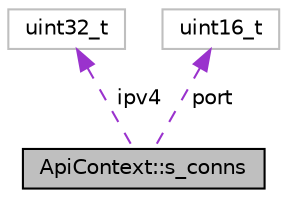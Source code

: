 digraph "ApiContext::s_conns"
{
  edge [fontname="Helvetica",fontsize="10",labelfontname="Helvetica",labelfontsize="10"];
  node [fontname="Helvetica",fontsize="10",shape=record];
  Node1 [label="ApiContext::s_conns",height=0.2,width=0.4,color="black", fillcolor="grey75", style="filled", fontcolor="black"];
  Node2 -> Node1 [dir="back",color="darkorchid3",fontsize="10",style="dashed",label=" ipv4" ,fontname="Helvetica"];
  Node2 [label="uint32_t",height=0.2,width=0.4,color="grey75", fillcolor="white", style="filled"];
  Node3 -> Node1 [dir="back",color="darkorchid3",fontsize="10",style="dashed",label=" port" ,fontname="Helvetica"];
  Node3 [label="uint16_t",height=0.2,width=0.4,color="grey75", fillcolor="white", style="filled"];
}
